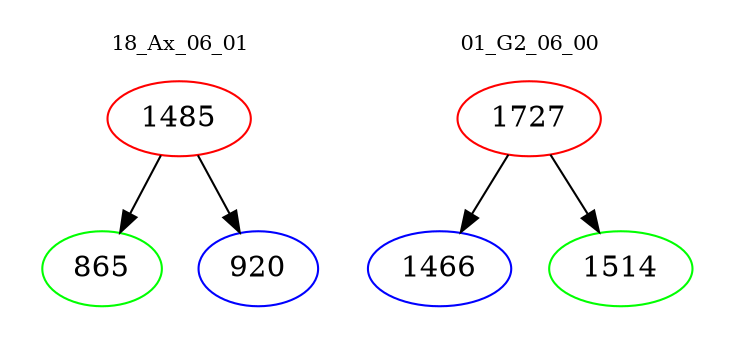 digraph{
subgraph cluster_0 {
color = white
label = "18_Ax_06_01";
fontsize=10;
T0_1485 [label="1485", color="red"]
T0_1485 -> T0_865 [color="black"]
T0_865 [label="865", color="green"]
T0_1485 -> T0_920 [color="black"]
T0_920 [label="920", color="blue"]
}
subgraph cluster_1 {
color = white
label = "01_G2_06_00";
fontsize=10;
T1_1727 [label="1727", color="red"]
T1_1727 -> T1_1466 [color="black"]
T1_1466 [label="1466", color="blue"]
T1_1727 -> T1_1514 [color="black"]
T1_1514 [label="1514", color="green"]
}
}
